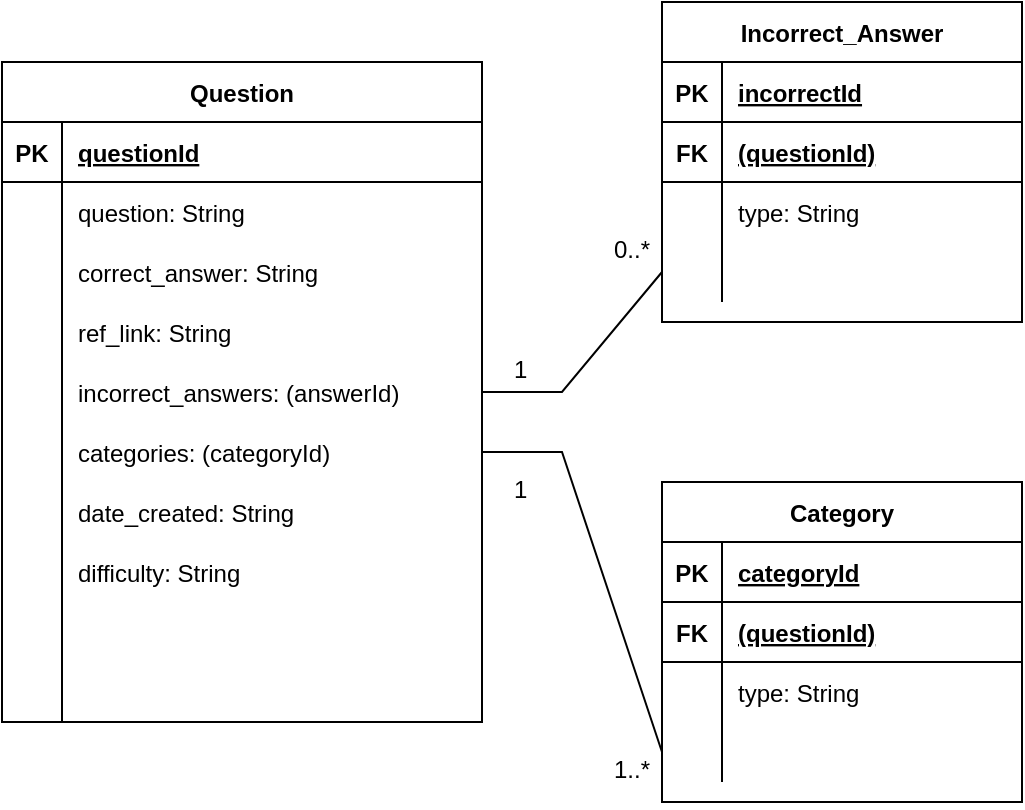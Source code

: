 <mxfile version="17.5.0" type="device"><diagram id="NtKUZ6-dRo7CbF5ep3gk" name="Page-1"><mxGraphModel dx="728" dy="398" grid="1" gridSize="10" guides="1" tooltips="1" connect="1" arrows="1" fold="1" page="1" pageScale="1" pageWidth="850" pageHeight="1100" math="0" shadow="0"><root><mxCell id="0"/><mxCell id="1" parent="0"/><mxCell id="zMlRx4CYr_e2pJP0gqX0-1" value="Question" style="shape=table;startSize=30;container=1;collapsible=1;childLayout=tableLayout;fixedRows=1;rowLines=0;fontStyle=1;align=center;resizeLast=1;" vertex="1" parent="1"><mxGeometry x="70" y="70" width="240" height="330" as="geometry"/></mxCell><mxCell id="zMlRx4CYr_e2pJP0gqX0-2" value="" style="shape=tableRow;horizontal=0;startSize=0;swimlaneHead=0;swimlaneBody=0;fillColor=none;collapsible=0;dropTarget=0;points=[[0,0.5],[1,0.5]];portConstraint=eastwest;top=0;left=0;right=0;bottom=1;" vertex="1" parent="zMlRx4CYr_e2pJP0gqX0-1"><mxGeometry y="30" width="240" height="30" as="geometry"/></mxCell><mxCell id="zMlRx4CYr_e2pJP0gqX0-3" value="PK" style="shape=partialRectangle;connectable=0;fillColor=none;top=0;left=0;bottom=0;right=0;fontStyle=1;overflow=hidden;" vertex="1" parent="zMlRx4CYr_e2pJP0gqX0-2"><mxGeometry width="30" height="30" as="geometry"><mxRectangle width="30" height="30" as="alternateBounds"/></mxGeometry></mxCell><mxCell id="zMlRx4CYr_e2pJP0gqX0-4" value="questionId" style="shape=partialRectangle;connectable=0;fillColor=none;top=0;left=0;bottom=0;right=0;align=left;spacingLeft=6;fontStyle=5;overflow=hidden;" vertex="1" parent="zMlRx4CYr_e2pJP0gqX0-2"><mxGeometry x="30" width="210" height="30" as="geometry"><mxRectangle width="210" height="30" as="alternateBounds"/></mxGeometry></mxCell><mxCell id="zMlRx4CYr_e2pJP0gqX0-5" value="" style="shape=tableRow;horizontal=0;startSize=0;swimlaneHead=0;swimlaneBody=0;fillColor=none;collapsible=0;dropTarget=0;points=[[0,0.5],[1,0.5]];portConstraint=eastwest;top=0;left=0;right=0;bottom=0;" vertex="1" parent="zMlRx4CYr_e2pJP0gqX0-1"><mxGeometry y="60" width="240" height="30" as="geometry"/></mxCell><mxCell id="zMlRx4CYr_e2pJP0gqX0-6" value="" style="shape=partialRectangle;connectable=0;fillColor=none;top=0;left=0;bottom=0;right=0;editable=1;overflow=hidden;" vertex="1" parent="zMlRx4CYr_e2pJP0gqX0-5"><mxGeometry width="30" height="30" as="geometry"><mxRectangle width="30" height="30" as="alternateBounds"/></mxGeometry></mxCell><mxCell id="zMlRx4CYr_e2pJP0gqX0-7" value="question: String" style="shape=partialRectangle;connectable=0;fillColor=none;top=0;left=0;bottom=0;right=0;align=left;spacingLeft=6;overflow=hidden;" vertex="1" parent="zMlRx4CYr_e2pJP0gqX0-5"><mxGeometry x="30" width="210" height="30" as="geometry"><mxRectangle width="210" height="30" as="alternateBounds"/></mxGeometry></mxCell><mxCell id="zMlRx4CYr_e2pJP0gqX0-8" value="" style="shape=tableRow;horizontal=0;startSize=0;swimlaneHead=0;swimlaneBody=0;fillColor=none;collapsible=0;dropTarget=0;points=[[0,0.5],[1,0.5]];portConstraint=eastwest;top=0;left=0;right=0;bottom=0;" vertex="1" parent="zMlRx4CYr_e2pJP0gqX0-1"><mxGeometry y="90" width="240" height="30" as="geometry"/></mxCell><mxCell id="zMlRx4CYr_e2pJP0gqX0-9" value="" style="shape=partialRectangle;connectable=0;fillColor=none;top=0;left=0;bottom=0;right=0;editable=1;overflow=hidden;" vertex="1" parent="zMlRx4CYr_e2pJP0gqX0-8"><mxGeometry width="30" height="30" as="geometry"><mxRectangle width="30" height="30" as="alternateBounds"/></mxGeometry></mxCell><mxCell id="zMlRx4CYr_e2pJP0gqX0-10" value="correct_answer: String" style="shape=partialRectangle;connectable=0;fillColor=none;top=0;left=0;bottom=0;right=0;align=left;spacingLeft=6;overflow=hidden;" vertex="1" parent="zMlRx4CYr_e2pJP0gqX0-8"><mxGeometry x="30" width="210" height="30" as="geometry"><mxRectangle width="210" height="30" as="alternateBounds"/></mxGeometry></mxCell><mxCell id="zMlRx4CYr_e2pJP0gqX0-11" value="" style="shape=tableRow;horizontal=0;startSize=0;swimlaneHead=0;swimlaneBody=0;fillColor=none;collapsible=0;dropTarget=0;points=[[0,0.5],[1,0.5]];portConstraint=eastwest;top=0;left=0;right=0;bottom=0;" vertex="1" parent="zMlRx4CYr_e2pJP0gqX0-1"><mxGeometry y="120" width="240" height="30" as="geometry"/></mxCell><mxCell id="zMlRx4CYr_e2pJP0gqX0-12" value="" style="shape=partialRectangle;connectable=0;fillColor=none;top=0;left=0;bottom=0;right=0;editable=1;overflow=hidden;" vertex="1" parent="zMlRx4CYr_e2pJP0gqX0-11"><mxGeometry width="30" height="30" as="geometry"><mxRectangle width="30" height="30" as="alternateBounds"/></mxGeometry></mxCell><mxCell id="zMlRx4CYr_e2pJP0gqX0-13" value="ref_link: String" style="shape=partialRectangle;connectable=0;fillColor=none;top=0;left=0;bottom=0;right=0;align=left;spacingLeft=6;overflow=hidden;" vertex="1" parent="zMlRx4CYr_e2pJP0gqX0-11"><mxGeometry x="30" width="210" height="30" as="geometry"><mxRectangle width="210" height="30" as="alternateBounds"/></mxGeometry></mxCell><mxCell id="zMlRx4CYr_e2pJP0gqX0-56" value="" style="shape=tableRow;horizontal=0;startSize=0;swimlaneHead=0;swimlaneBody=0;fillColor=none;collapsible=0;dropTarget=0;points=[[0,0.5],[1,0.5]];portConstraint=eastwest;top=0;left=0;right=0;bottom=0;" vertex="1" parent="zMlRx4CYr_e2pJP0gqX0-1"><mxGeometry y="150" width="240" height="30" as="geometry"/></mxCell><mxCell id="zMlRx4CYr_e2pJP0gqX0-57" value="" style="shape=partialRectangle;connectable=0;fillColor=none;top=0;left=0;bottom=0;right=0;editable=1;overflow=hidden;" vertex="1" parent="zMlRx4CYr_e2pJP0gqX0-56"><mxGeometry width="30" height="30" as="geometry"><mxRectangle width="30" height="30" as="alternateBounds"/></mxGeometry></mxCell><mxCell id="zMlRx4CYr_e2pJP0gqX0-58" value="incorrect_answers: (answerId)" style="shape=partialRectangle;connectable=0;fillColor=none;top=0;left=0;bottom=0;right=0;align=left;spacingLeft=6;overflow=hidden;" vertex="1" parent="zMlRx4CYr_e2pJP0gqX0-56"><mxGeometry x="30" width="210" height="30" as="geometry"><mxRectangle width="210" height="30" as="alternateBounds"/></mxGeometry></mxCell><mxCell id="zMlRx4CYr_e2pJP0gqX0-59" value="" style="shape=tableRow;horizontal=0;startSize=0;swimlaneHead=0;swimlaneBody=0;fillColor=none;collapsible=0;dropTarget=0;points=[[0,0.5],[1,0.5]];portConstraint=eastwest;top=0;left=0;right=0;bottom=0;" vertex="1" parent="zMlRx4CYr_e2pJP0gqX0-1"><mxGeometry y="180" width="240" height="30" as="geometry"/></mxCell><mxCell id="zMlRx4CYr_e2pJP0gqX0-60" value="" style="shape=partialRectangle;connectable=0;fillColor=none;top=0;left=0;bottom=0;right=0;editable=1;overflow=hidden;" vertex="1" parent="zMlRx4CYr_e2pJP0gqX0-59"><mxGeometry width="30" height="30" as="geometry"><mxRectangle width="30" height="30" as="alternateBounds"/></mxGeometry></mxCell><mxCell id="zMlRx4CYr_e2pJP0gqX0-61" value="categories: (categoryId)" style="shape=partialRectangle;connectable=0;fillColor=none;top=0;left=0;bottom=0;right=0;align=left;spacingLeft=6;overflow=hidden;" vertex="1" parent="zMlRx4CYr_e2pJP0gqX0-59"><mxGeometry x="30" width="210" height="30" as="geometry"><mxRectangle width="210" height="30" as="alternateBounds"/></mxGeometry></mxCell><mxCell id="zMlRx4CYr_e2pJP0gqX0-62" value="" style="shape=tableRow;horizontal=0;startSize=0;swimlaneHead=0;swimlaneBody=0;fillColor=none;collapsible=0;dropTarget=0;points=[[0,0.5],[1,0.5]];portConstraint=eastwest;top=0;left=0;right=0;bottom=0;" vertex="1" parent="zMlRx4CYr_e2pJP0gqX0-1"><mxGeometry y="210" width="240" height="30" as="geometry"/></mxCell><mxCell id="zMlRx4CYr_e2pJP0gqX0-63" value="" style="shape=partialRectangle;connectable=0;fillColor=none;top=0;left=0;bottom=0;right=0;editable=1;overflow=hidden;" vertex="1" parent="zMlRx4CYr_e2pJP0gqX0-62"><mxGeometry width="30" height="30" as="geometry"><mxRectangle width="30" height="30" as="alternateBounds"/></mxGeometry></mxCell><mxCell id="zMlRx4CYr_e2pJP0gqX0-64" value="date_created: String" style="shape=partialRectangle;connectable=0;fillColor=none;top=0;left=0;bottom=0;right=0;align=left;spacingLeft=6;overflow=hidden;" vertex="1" parent="zMlRx4CYr_e2pJP0gqX0-62"><mxGeometry x="30" width="210" height="30" as="geometry"><mxRectangle width="210" height="30" as="alternateBounds"/></mxGeometry></mxCell><mxCell id="zMlRx4CYr_e2pJP0gqX0-65" value="" style="shape=tableRow;horizontal=0;startSize=0;swimlaneHead=0;swimlaneBody=0;fillColor=none;collapsible=0;dropTarget=0;points=[[0,0.5],[1,0.5]];portConstraint=eastwest;top=0;left=0;right=0;bottom=0;" vertex="1" parent="zMlRx4CYr_e2pJP0gqX0-1"><mxGeometry y="240" width="240" height="30" as="geometry"/></mxCell><mxCell id="zMlRx4CYr_e2pJP0gqX0-66" value="" style="shape=partialRectangle;connectable=0;fillColor=none;top=0;left=0;bottom=0;right=0;editable=1;overflow=hidden;" vertex="1" parent="zMlRx4CYr_e2pJP0gqX0-65"><mxGeometry width="30" height="30" as="geometry"><mxRectangle width="30" height="30" as="alternateBounds"/></mxGeometry></mxCell><mxCell id="zMlRx4CYr_e2pJP0gqX0-67" value="difficulty: String" style="shape=partialRectangle;connectable=0;fillColor=none;top=0;left=0;bottom=0;right=0;align=left;spacingLeft=6;overflow=hidden;" vertex="1" parent="zMlRx4CYr_e2pJP0gqX0-65"><mxGeometry x="30" width="210" height="30" as="geometry"><mxRectangle width="210" height="30" as="alternateBounds"/></mxGeometry></mxCell><mxCell id="zMlRx4CYr_e2pJP0gqX0-68" value="" style="shape=tableRow;horizontal=0;startSize=0;swimlaneHead=0;swimlaneBody=0;fillColor=none;collapsible=0;dropTarget=0;points=[[0,0.5],[1,0.5]];portConstraint=eastwest;top=0;left=0;right=0;bottom=0;" vertex="1" parent="zMlRx4CYr_e2pJP0gqX0-1"><mxGeometry y="270" width="240" height="30" as="geometry"/></mxCell><mxCell id="zMlRx4CYr_e2pJP0gqX0-69" value="" style="shape=partialRectangle;connectable=0;fillColor=none;top=0;left=0;bottom=0;right=0;editable=1;overflow=hidden;" vertex="1" parent="zMlRx4CYr_e2pJP0gqX0-68"><mxGeometry width="30" height="30" as="geometry"><mxRectangle width="30" height="30" as="alternateBounds"/></mxGeometry></mxCell><mxCell id="zMlRx4CYr_e2pJP0gqX0-70" value="" style="shape=partialRectangle;connectable=0;fillColor=none;top=0;left=0;bottom=0;right=0;align=left;spacingLeft=6;overflow=hidden;" vertex="1" parent="zMlRx4CYr_e2pJP0gqX0-68"><mxGeometry x="30" width="210" height="30" as="geometry"><mxRectangle width="210" height="30" as="alternateBounds"/></mxGeometry></mxCell><mxCell id="zMlRx4CYr_e2pJP0gqX0-71" value="" style="shape=tableRow;horizontal=0;startSize=0;swimlaneHead=0;swimlaneBody=0;fillColor=none;collapsible=0;dropTarget=0;points=[[0,0.5],[1,0.5]];portConstraint=eastwest;top=0;left=0;right=0;bottom=0;" vertex="1" parent="zMlRx4CYr_e2pJP0gqX0-1"><mxGeometry y="300" width="240" height="30" as="geometry"/></mxCell><mxCell id="zMlRx4CYr_e2pJP0gqX0-72" value="" style="shape=partialRectangle;connectable=0;fillColor=none;top=0;left=0;bottom=0;right=0;editable=1;overflow=hidden;" vertex="1" parent="zMlRx4CYr_e2pJP0gqX0-71"><mxGeometry width="30" height="30" as="geometry"><mxRectangle width="30" height="30" as="alternateBounds"/></mxGeometry></mxCell><mxCell id="zMlRx4CYr_e2pJP0gqX0-73" value="" style="shape=partialRectangle;connectable=0;fillColor=none;top=0;left=0;bottom=0;right=0;align=left;spacingLeft=6;overflow=hidden;" vertex="1" parent="zMlRx4CYr_e2pJP0gqX0-71"><mxGeometry x="30" width="210" height="30" as="geometry"><mxRectangle width="210" height="30" as="alternateBounds"/></mxGeometry></mxCell><mxCell id="zMlRx4CYr_e2pJP0gqX0-14" value="Category" style="shape=table;startSize=30;container=1;collapsible=1;childLayout=tableLayout;fixedRows=1;rowLines=0;fontStyle=1;align=center;resizeLast=1;" vertex="1" parent="1"><mxGeometry x="400" y="280" width="180" height="160" as="geometry"/></mxCell><mxCell id="zMlRx4CYr_e2pJP0gqX0-15" value="" style="shape=tableRow;horizontal=0;startSize=0;swimlaneHead=0;swimlaneBody=0;fillColor=none;collapsible=0;dropTarget=0;points=[[0,0.5],[1,0.5]];portConstraint=eastwest;top=0;left=0;right=0;bottom=1;" vertex="1" parent="zMlRx4CYr_e2pJP0gqX0-14"><mxGeometry y="30" width="180" height="30" as="geometry"/></mxCell><mxCell id="zMlRx4CYr_e2pJP0gqX0-16" value="PK" style="shape=partialRectangle;connectable=0;fillColor=none;top=0;left=0;bottom=0;right=0;fontStyle=1;overflow=hidden;" vertex="1" parent="zMlRx4CYr_e2pJP0gqX0-15"><mxGeometry width="30" height="30" as="geometry"><mxRectangle width="30" height="30" as="alternateBounds"/></mxGeometry></mxCell><mxCell id="zMlRx4CYr_e2pJP0gqX0-17" value="categoryId" style="shape=partialRectangle;connectable=0;fillColor=none;top=0;left=0;bottom=0;right=0;align=left;spacingLeft=6;fontStyle=5;overflow=hidden;" vertex="1" parent="zMlRx4CYr_e2pJP0gqX0-15"><mxGeometry x="30" width="150" height="30" as="geometry"><mxRectangle width="150" height="30" as="alternateBounds"/></mxGeometry></mxCell><mxCell id="zMlRx4CYr_e2pJP0gqX0-27" value="" style="shape=tableRow;horizontal=0;startSize=0;swimlaneHead=0;swimlaneBody=0;fillColor=none;collapsible=0;dropTarget=0;points=[[0,0.5],[1,0.5]];portConstraint=eastwest;top=0;left=0;right=0;bottom=1;" vertex="1" parent="zMlRx4CYr_e2pJP0gqX0-14"><mxGeometry y="60" width="180" height="30" as="geometry"/></mxCell><mxCell id="zMlRx4CYr_e2pJP0gqX0-28" value="FK" style="shape=partialRectangle;connectable=0;fillColor=none;top=0;left=0;bottom=0;right=0;fontStyle=1;overflow=hidden;" vertex="1" parent="zMlRx4CYr_e2pJP0gqX0-27"><mxGeometry width="30" height="30" as="geometry"><mxRectangle width="30" height="30" as="alternateBounds"/></mxGeometry></mxCell><mxCell id="zMlRx4CYr_e2pJP0gqX0-29" value="(questionId)" style="shape=partialRectangle;connectable=0;fillColor=none;top=0;left=0;bottom=0;right=0;align=left;spacingLeft=6;fontStyle=5;overflow=hidden;" vertex="1" parent="zMlRx4CYr_e2pJP0gqX0-27"><mxGeometry x="30" width="150" height="30" as="geometry"><mxRectangle width="150" height="30" as="alternateBounds"/></mxGeometry></mxCell><mxCell id="zMlRx4CYr_e2pJP0gqX0-18" value="" style="shape=tableRow;horizontal=0;startSize=0;swimlaneHead=0;swimlaneBody=0;fillColor=none;collapsible=0;dropTarget=0;points=[[0,0.5],[1,0.5]];portConstraint=eastwest;top=0;left=0;right=0;bottom=0;" vertex="1" parent="zMlRx4CYr_e2pJP0gqX0-14"><mxGeometry y="90" width="180" height="30" as="geometry"/></mxCell><mxCell id="zMlRx4CYr_e2pJP0gqX0-19" value="" style="shape=partialRectangle;connectable=0;fillColor=none;top=0;left=0;bottom=0;right=0;editable=1;overflow=hidden;" vertex="1" parent="zMlRx4CYr_e2pJP0gqX0-18"><mxGeometry width="30" height="30" as="geometry"><mxRectangle width="30" height="30" as="alternateBounds"/></mxGeometry></mxCell><mxCell id="zMlRx4CYr_e2pJP0gqX0-20" value="type: String" style="shape=partialRectangle;connectable=0;fillColor=none;top=0;left=0;bottom=0;right=0;align=left;spacingLeft=6;overflow=hidden;" vertex="1" parent="zMlRx4CYr_e2pJP0gqX0-18"><mxGeometry x="30" width="150" height="30" as="geometry"><mxRectangle width="150" height="30" as="alternateBounds"/></mxGeometry></mxCell><mxCell id="zMlRx4CYr_e2pJP0gqX0-21" value="" style="shape=tableRow;horizontal=0;startSize=0;swimlaneHead=0;swimlaneBody=0;fillColor=none;collapsible=0;dropTarget=0;points=[[0,0.5],[1,0.5]];portConstraint=eastwest;top=0;left=0;right=0;bottom=0;" vertex="1" parent="zMlRx4CYr_e2pJP0gqX0-14"><mxGeometry y="120" width="180" height="30" as="geometry"/></mxCell><mxCell id="zMlRx4CYr_e2pJP0gqX0-22" value="" style="shape=partialRectangle;connectable=0;fillColor=none;top=0;left=0;bottom=0;right=0;editable=1;overflow=hidden;" vertex="1" parent="zMlRx4CYr_e2pJP0gqX0-21"><mxGeometry width="30" height="30" as="geometry"><mxRectangle width="30" height="30" as="alternateBounds"/></mxGeometry></mxCell><mxCell id="zMlRx4CYr_e2pJP0gqX0-23" value="" style="shape=partialRectangle;connectable=0;fillColor=none;top=0;left=0;bottom=0;right=0;align=left;spacingLeft=6;overflow=hidden;" vertex="1" parent="zMlRx4CYr_e2pJP0gqX0-21"><mxGeometry x="30" width="150" height="30" as="geometry"><mxRectangle width="150" height="30" as="alternateBounds"/></mxGeometry></mxCell><mxCell id="zMlRx4CYr_e2pJP0gqX0-74" value="Incorrect_Answer" style="shape=table;startSize=30;container=1;collapsible=1;childLayout=tableLayout;fixedRows=1;rowLines=0;fontStyle=1;align=center;resizeLast=1;" vertex="1" parent="1"><mxGeometry x="400" y="40" width="180" height="160" as="geometry"/></mxCell><mxCell id="zMlRx4CYr_e2pJP0gqX0-75" value="" style="shape=tableRow;horizontal=0;startSize=0;swimlaneHead=0;swimlaneBody=0;fillColor=none;collapsible=0;dropTarget=0;points=[[0,0.5],[1,0.5]];portConstraint=eastwest;top=0;left=0;right=0;bottom=1;" vertex="1" parent="zMlRx4CYr_e2pJP0gqX0-74"><mxGeometry y="30" width="180" height="30" as="geometry"/></mxCell><mxCell id="zMlRx4CYr_e2pJP0gqX0-76" value="PK" style="shape=partialRectangle;connectable=0;fillColor=none;top=0;left=0;bottom=0;right=0;fontStyle=1;overflow=hidden;" vertex="1" parent="zMlRx4CYr_e2pJP0gqX0-75"><mxGeometry width="30" height="30" as="geometry"><mxRectangle width="30" height="30" as="alternateBounds"/></mxGeometry></mxCell><mxCell id="zMlRx4CYr_e2pJP0gqX0-77" value="incorrectId" style="shape=partialRectangle;connectable=0;fillColor=none;top=0;left=0;bottom=0;right=0;align=left;spacingLeft=6;fontStyle=5;overflow=hidden;" vertex="1" parent="zMlRx4CYr_e2pJP0gqX0-75"><mxGeometry x="30" width="150" height="30" as="geometry"><mxRectangle width="150" height="30" as="alternateBounds"/></mxGeometry></mxCell><mxCell id="zMlRx4CYr_e2pJP0gqX0-78" value="" style="shape=tableRow;horizontal=0;startSize=0;swimlaneHead=0;swimlaneBody=0;fillColor=none;collapsible=0;dropTarget=0;points=[[0,0.5],[1,0.5]];portConstraint=eastwest;top=0;left=0;right=0;bottom=1;" vertex="1" parent="zMlRx4CYr_e2pJP0gqX0-74"><mxGeometry y="60" width="180" height="30" as="geometry"/></mxCell><mxCell id="zMlRx4CYr_e2pJP0gqX0-79" value="FK" style="shape=partialRectangle;connectable=0;fillColor=none;top=0;left=0;bottom=0;right=0;fontStyle=1;overflow=hidden;" vertex="1" parent="zMlRx4CYr_e2pJP0gqX0-78"><mxGeometry width="30" height="30" as="geometry"><mxRectangle width="30" height="30" as="alternateBounds"/></mxGeometry></mxCell><mxCell id="zMlRx4CYr_e2pJP0gqX0-80" value="(questionId)" style="shape=partialRectangle;connectable=0;fillColor=none;top=0;left=0;bottom=0;right=0;align=left;spacingLeft=6;fontStyle=5;overflow=hidden;" vertex="1" parent="zMlRx4CYr_e2pJP0gqX0-78"><mxGeometry x="30" width="150" height="30" as="geometry"><mxRectangle width="150" height="30" as="alternateBounds"/></mxGeometry></mxCell><mxCell id="zMlRx4CYr_e2pJP0gqX0-81" value="" style="shape=tableRow;horizontal=0;startSize=0;swimlaneHead=0;swimlaneBody=0;fillColor=none;collapsible=0;dropTarget=0;points=[[0,0.5],[1,0.5]];portConstraint=eastwest;top=0;left=0;right=0;bottom=0;" vertex="1" parent="zMlRx4CYr_e2pJP0gqX0-74"><mxGeometry y="90" width="180" height="30" as="geometry"/></mxCell><mxCell id="zMlRx4CYr_e2pJP0gqX0-82" value="" style="shape=partialRectangle;connectable=0;fillColor=none;top=0;left=0;bottom=0;right=0;editable=1;overflow=hidden;" vertex="1" parent="zMlRx4CYr_e2pJP0gqX0-81"><mxGeometry width="30" height="30" as="geometry"><mxRectangle width="30" height="30" as="alternateBounds"/></mxGeometry></mxCell><mxCell id="zMlRx4CYr_e2pJP0gqX0-83" value="type: String" style="shape=partialRectangle;connectable=0;fillColor=none;top=0;left=0;bottom=0;right=0;align=left;spacingLeft=6;overflow=hidden;" vertex="1" parent="zMlRx4CYr_e2pJP0gqX0-81"><mxGeometry x="30" width="150" height="30" as="geometry"><mxRectangle width="150" height="30" as="alternateBounds"/></mxGeometry></mxCell><mxCell id="zMlRx4CYr_e2pJP0gqX0-84" value="" style="shape=tableRow;horizontal=0;startSize=0;swimlaneHead=0;swimlaneBody=0;fillColor=none;collapsible=0;dropTarget=0;points=[[0,0.5],[1,0.5]];portConstraint=eastwest;top=0;left=0;right=0;bottom=0;" vertex="1" parent="zMlRx4CYr_e2pJP0gqX0-74"><mxGeometry y="120" width="180" height="30" as="geometry"/></mxCell><mxCell id="zMlRx4CYr_e2pJP0gqX0-85" value="" style="shape=partialRectangle;connectable=0;fillColor=none;top=0;left=0;bottom=0;right=0;editable=1;overflow=hidden;" vertex="1" parent="zMlRx4CYr_e2pJP0gqX0-84"><mxGeometry width="30" height="30" as="geometry"><mxRectangle width="30" height="30" as="alternateBounds"/></mxGeometry></mxCell><mxCell id="zMlRx4CYr_e2pJP0gqX0-86" value="" style="shape=partialRectangle;connectable=0;fillColor=none;top=0;left=0;bottom=0;right=0;align=left;spacingLeft=6;overflow=hidden;" vertex="1" parent="zMlRx4CYr_e2pJP0gqX0-84"><mxGeometry x="30" width="150" height="30" as="geometry"><mxRectangle width="150" height="30" as="alternateBounds"/></mxGeometry></mxCell><mxCell id="zMlRx4CYr_e2pJP0gqX0-88" value="" style="endArrow=none;html=1;rounded=0;exitX=1;exitY=0.5;exitDx=0;exitDy=0;entryX=0;entryY=0.5;entryDx=0;entryDy=0;" edge="1" parent="1" source="zMlRx4CYr_e2pJP0gqX0-56" target="zMlRx4CYr_e2pJP0gqX0-84"><mxGeometry relative="1" as="geometry"><mxPoint x="340" y="240" as="sourcePoint"/><mxPoint x="370" y="100" as="targetPoint"/><Array as="points"><mxPoint x="350" y="235"/></Array></mxGeometry></mxCell><mxCell id="zMlRx4CYr_e2pJP0gqX0-89" value="" style="endArrow=none;html=1;rounded=0;entryX=0;entryY=0.5;entryDx=0;entryDy=0;exitX=1;exitY=0.5;exitDx=0;exitDy=0;" edge="1" parent="1" source="zMlRx4CYr_e2pJP0gqX0-59" target="zMlRx4CYr_e2pJP0gqX0-21"><mxGeometry relative="1" as="geometry"><mxPoint x="330" y="290" as="sourcePoint"/><mxPoint x="410" y="185" as="targetPoint"/><Array as="points"><mxPoint x="350" y="265"/></Array></mxGeometry></mxCell><mxCell id="zMlRx4CYr_e2pJP0gqX0-94" value="1" style="text;strokeColor=none;fillColor=none;spacingLeft=4;spacingRight=4;overflow=hidden;rotatable=0;points=[[0,0.5],[1,0.5]];portConstraint=eastwest;fontSize=12;" vertex="1" parent="1"><mxGeometry x="320" y="270" width="40" height="30" as="geometry"/></mxCell><mxCell id="zMlRx4CYr_e2pJP0gqX0-95" value="1..*" style="text;strokeColor=none;fillColor=none;spacingLeft=4;spacingRight=4;overflow=hidden;rotatable=0;points=[[0,0.5],[1,0.5]];portConstraint=eastwest;fontSize=12;" vertex="1" parent="1"><mxGeometry x="370" y="410" width="40" height="30" as="geometry"/></mxCell><mxCell id="zMlRx4CYr_e2pJP0gqX0-96" value="1" style="text;strokeColor=none;fillColor=none;spacingLeft=4;spacingRight=4;overflow=hidden;rotatable=0;points=[[0,0.5],[1,0.5]];portConstraint=eastwest;fontSize=12;" vertex="1" parent="1"><mxGeometry x="320" y="210" width="40" height="30" as="geometry"/></mxCell><mxCell id="zMlRx4CYr_e2pJP0gqX0-97" value="0..*" style="text;strokeColor=none;fillColor=none;spacingLeft=4;spacingRight=4;overflow=hidden;rotatable=0;points=[[0,0.5],[1,0.5]];portConstraint=eastwest;fontSize=12;" vertex="1" parent="1"><mxGeometry x="370" y="150" width="40" height="30" as="geometry"/></mxCell></root></mxGraphModel></diagram></mxfile>